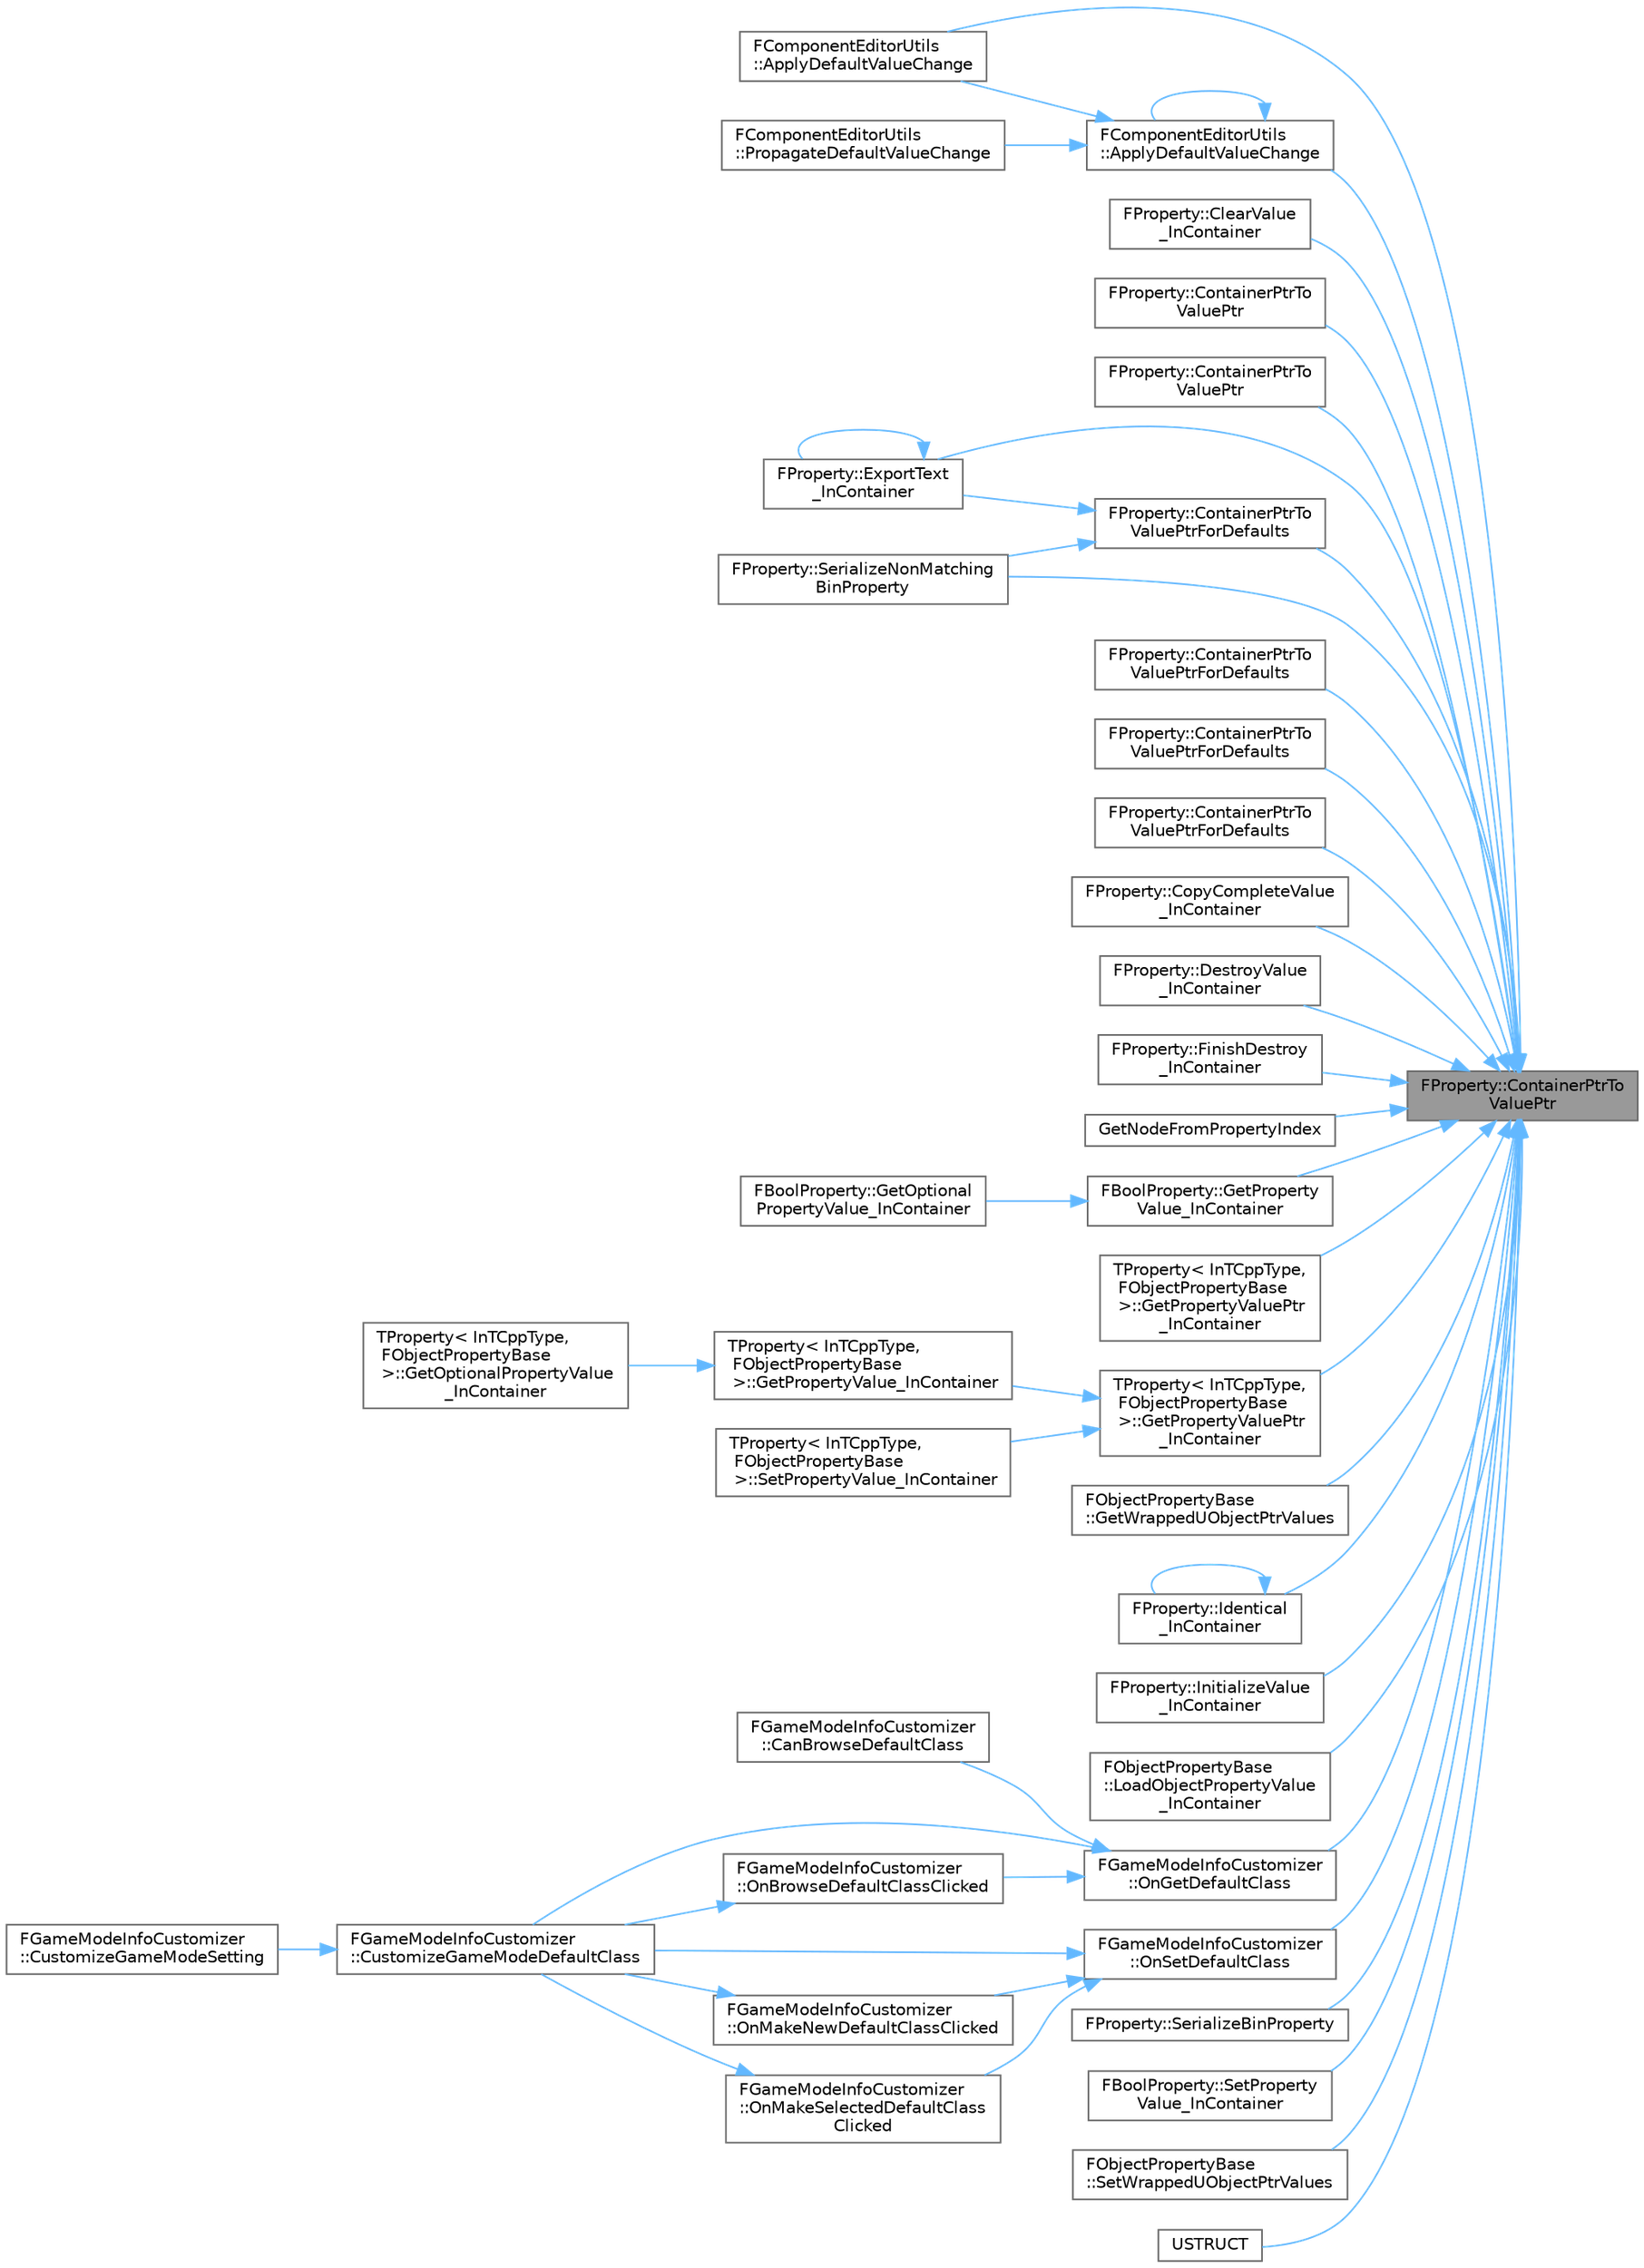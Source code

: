 digraph "FProperty::ContainerPtrToValuePtr"
{
 // INTERACTIVE_SVG=YES
 // LATEX_PDF_SIZE
  bgcolor="transparent";
  edge [fontname=Helvetica,fontsize=10,labelfontname=Helvetica,labelfontsize=10];
  node [fontname=Helvetica,fontsize=10,shape=box,height=0.2,width=0.4];
  rankdir="RL";
  Node1 [id="Node000001",label="FProperty::ContainerPtrTo\lValuePtr",height=0.2,width=0.4,color="gray40", fillcolor="grey60", style="filled", fontcolor="black",tooltip="Get the pointer to property value in a supplied 'container'."];
  Node1 -> Node2 [id="edge1_Node000001_Node000002",dir="back",color="steelblue1",style="solid",tooltip=" "];
  Node2 [id="Node000002",label="FComponentEditorUtils\l::ApplyDefaultValueChange",height=0.2,width=0.4,color="grey40", fillcolor="white", style="filled",URL="$d3/d4a/classFComponentEditorUtils.html#a5ea9232144f2b2fdd0479ec4eb9fa59f",tooltip=" "];
  Node1 -> Node3 [id="edge2_Node000001_Node000003",dir="back",color="steelblue1",style="solid",tooltip=" "];
  Node3 [id="Node000003",label="FComponentEditorUtils\l::ApplyDefaultValueChange",height=0.2,width=0.4,color="grey40", fillcolor="white", style="filled",URL="$d3/d4a/classFComponentEditorUtils.html#acf01024138f86216b279b69c2343dcb2",tooltip=" "];
  Node3 -> Node2 [id="edge3_Node000003_Node000002",dir="back",color="steelblue1",style="solid",tooltip=" "];
  Node3 -> Node3 [id="edge4_Node000003_Node000003",dir="back",color="steelblue1",style="solid",tooltip=" "];
  Node3 -> Node4 [id="edge5_Node000003_Node000004",dir="back",color="steelblue1",style="solid",tooltip=" "];
  Node4 [id="Node000004",label="FComponentEditorUtils\l::PropagateDefaultValueChange",height=0.2,width=0.4,color="grey40", fillcolor="white", style="filled",URL="$d3/d4a/classFComponentEditorUtils.html#a8e72d3e0fef2bf7a14a392c1a4cf2adf",tooltip=" "];
  Node1 -> Node5 [id="edge6_Node000001_Node000005",dir="back",color="steelblue1",style="solid",tooltip=" "];
  Node5 [id="Node000005",label="FProperty::ClearValue\l_InContainer",height=0.2,width=0.4,color="grey40", fillcolor="white", style="filled",URL="$d9/dbc/classFProperty.html#aa4e8d2b7f298121d1ecb0f57f4ad552a",tooltip="Zeros the value for this property."];
  Node1 -> Node6 [id="edge7_Node000001_Node000006",dir="back",color="steelblue1",style="solid",tooltip=" "];
  Node6 [id="Node000006",label="FProperty::ContainerPtrTo\lValuePtr",height=0.2,width=0.4,color="grey40", fillcolor="white", style="filled",URL="$d9/dbc/classFProperty.html#a6f4988ffa8f91aeec3336bf5d0713c6b",tooltip=" "];
  Node1 -> Node7 [id="edge8_Node000001_Node000007",dir="back",color="steelblue1",style="solid",tooltip=" "];
  Node7 [id="Node000007",label="FProperty::ContainerPtrTo\lValuePtr",height=0.2,width=0.4,color="grey40", fillcolor="white", style="filled",URL="$d9/dbc/classFProperty.html#ab21fc90dc6288451c55606bb7ca65855",tooltip=" "];
  Node1 -> Node8 [id="edge9_Node000001_Node000008",dir="back",color="steelblue1",style="solid",tooltip=" "];
  Node8 [id="Node000008",label="FProperty::ContainerPtrTo\lValuePtrForDefaults",height=0.2,width=0.4,color="grey40", fillcolor="white", style="filled",URL="$d9/dbc/classFProperty.html#a4b7ee9f108063d0c0852ae5b095f7b70",tooltip=" "];
  Node8 -> Node9 [id="edge10_Node000008_Node000009",dir="back",color="steelblue1",style="solid",tooltip=" "];
  Node9 [id="Node000009",label="FProperty::ExportText\l_InContainer",height=0.2,width=0.4,color="grey40", fillcolor="white", style="filled",URL="$d9/dbc/classFProperty.html#aadfab967c6bfc607931451f0bb817f6d",tooltip=" "];
  Node9 -> Node9 [id="edge11_Node000009_Node000009",dir="back",color="steelblue1",style="solid",tooltip=" "];
  Node8 -> Node10 [id="edge12_Node000008_Node000010",dir="back",color="steelblue1",style="solid",tooltip=" "];
  Node10 [id="Node000010",label="FProperty::SerializeNonMatching\lBinProperty",height=0.2,width=0.4,color="grey40", fillcolor="white", style="filled",URL="$d9/dbc/classFProperty.html#ad9318f700e4c0ce3ffb1374c6acce11b",tooltip="Serializes the property with the struct's data residing in Data, unless it matches the default."];
  Node1 -> Node11 [id="edge13_Node000001_Node000011",dir="back",color="steelblue1",style="solid",tooltip=" "];
  Node11 [id="Node000011",label="FProperty::ContainerPtrTo\lValuePtrForDefaults",height=0.2,width=0.4,color="grey40", fillcolor="white", style="filled",URL="$d9/dbc/classFProperty.html#a4b46b59ca7a9212ac55f805b62862c70",tooltip=" "];
  Node1 -> Node12 [id="edge14_Node000001_Node000012",dir="back",color="steelblue1",style="solid",tooltip=" "];
  Node12 [id="Node000012",label="FProperty::ContainerPtrTo\lValuePtrForDefaults",height=0.2,width=0.4,color="grey40", fillcolor="white", style="filled",URL="$d9/dbc/classFProperty.html#a2aeefd201349000a297f8793cf6dcb06",tooltip=" "];
  Node1 -> Node13 [id="edge15_Node000001_Node000013",dir="back",color="steelblue1",style="solid",tooltip=" "];
  Node13 [id="Node000013",label="FProperty::ContainerPtrTo\lValuePtrForDefaults",height=0.2,width=0.4,color="grey40", fillcolor="white", style="filled",URL="$d9/dbc/classFProperty.html#a0e6c16aaf08c93f989ac336216ac40a0",tooltip=" "];
  Node1 -> Node14 [id="edge16_Node000001_Node000014",dir="back",color="steelblue1",style="solid",tooltip=" "];
  Node14 [id="Node000014",label="FProperty::CopyCompleteValue\l_InContainer",height=0.2,width=0.4,color="grey40", fillcolor="white", style="filled",URL="$d9/dbc/classFProperty.html#a4cfe41233623a158e3e83701ebef1215",tooltip=" "];
  Node1 -> Node15 [id="edge17_Node000001_Node000015",dir="back",color="steelblue1",style="solid",tooltip=" "];
  Node15 [id="Node000015",label="FProperty::DestroyValue\l_InContainer",height=0.2,width=0.4,color="grey40", fillcolor="white", style="filled",URL="$d9/dbc/classFProperty.html#af48b2f7c805cb5d6f63f89be1d15f094",tooltip="Destroys the value for this property."];
  Node1 -> Node9 [id="edge18_Node000001_Node000009",dir="back",color="steelblue1",style="solid",tooltip=" "];
  Node1 -> Node16 [id="edge19_Node000001_Node000016",dir="back",color="steelblue1",style="solid",tooltip=" "];
  Node16 [id="Node000016",label="FProperty::FinishDestroy\l_InContainer",height=0.2,width=0.4,color="grey40", fillcolor="white", style="filled",URL="$d9/dbc/classFProperty.html#a1225876801a0cbccf7eea736212b21e7",tooltip="Applies appropriate finish destroy actions for the property if needed."];
  Node1 -> Node17 [id="edge20_Node000001_Node000017",dir="back",color="steelblue1",style="solid",tooltip=" "];
  Node17 [id="Node000017",label="GetNodeFromPropertyIndex",height=0.2,width=0.4,color="grey40", fillcolor="white", style="filled",URL="$dc/d81/AnimBlueprintGeneratedClass_8h.html#a3f6f31397aff2e801b3f5ba8af34552b",tooltip=" "];
  Node1 -> Node18 [id="edge21_Node000001_Node000018",dir="back",color="steelblue1",style="solid",tooltip=" "];
  Node18 [id="Node000018",label="FBoolProperty::GetProperty\lValue_InContainer",height=0.2,width=0.4,color="grey40", fillcolor="white", style="filled",URL="$de/d22/classFBoolProperty.html#ae2e4d78acaa9ab425fbdfc2c8a9c0738",tooltip=" "];
  Node18 -> Node19 [id="edge22_Node000018_Node000019",dir="back",color="steelblue1",style="solid",tooltip=" "];
  Node19 [id="Node000019",label="FBoolProperty::GetOptional\lPropertyValue_InContainer",height=0.2,width=0.4,color="grey40", fillcolor="white", style="filled",URL="$de/d22/classFBoolProperty.html#a9532ec6398259b58505c6827ccddc34b",tooltip=" "];
  Node1 -> Node20 [id="edge23_Node000001_Node000020",dir="back",color="steelblue1",style="solid",tooltip=" "];
  Node20 [id="Node000020",label="TProperty\< InTCppType,\l FObjectPropertyBase\l \>::GetPropertyValuePtr\l_InContainer",height=0.2,width=0.4,color="grey40", fillcolor="white", style="filled",URL="$d1/dc3/classTProperty.html#af4a1105706ce650fd4a5ff44ebd410e5",tooltip=" "];
  Node1 -> Node21 [id="edge24_Node000001_Node000021",dir="back",color="steelblue1",style="solid",tooltip=" "];
  Node21 [id="Node000021",label="TProperty\< InTCppType,\l FObjectPropertyBase\l \>::GetPropertyValuePtr\l_InContainer",height=0.2,width=0.4,color="grey40", fillcolor="white", style="filled",URL="$d1/dc3/classTProperty.html#a91bd7b32278ff3d6cd0350c827a886aa",tooltip=" "];
  Node21 -> Node22 [id="edge25_Node000021_Node000022",dir="back",color="steelblue1",style="solid",tooltip=" "];
  Node22 [id="Node000022",label="TProperty\< InTCppType,\l FObjectPropertyBase\l \>::GetPropertyValue_InContainer",height=0.2,width=0.4,color="grey40", fillcolor="white", style="filled",URL="$d1/dc3/classTProperty.html#a8d41e9b0f037f0847312d1db39e4a86f",tooltip=" "];
  Node22 -> Node23 [id="edge26_Node000022_Node000023",dir="back",color="steelblue1",style="solid",tooltip=" "];
  Node23 [id="Node000023",label="TProperty\< InTCppType,\l FObjectPropertyBase\l \>::GetOptionalPropertyValue\l_InContainer",height=0.2,width=0.4,color="grey40", fillcolor="white", style="filled",URL="$d1/dc3/classTProperty.html#ae6e04b76a5a4d8c2eab1e7e76a142a72",tooltip=" "];
  Node21 -> Node24 [id="edge27_Node000021_Node000024",dir="back",color="steelblue1",style="solid",tooltip=" "];
  Node24 [id="Node000024",label="TProperty\< InTCppType,\l FObjectPropertyBase\l \>::SetPropertyValue_InContainer",height=0.2,width=0.4,color="grey40", fillcolor="white", style="filled",URL="$d1/dc3/classTProperty.html#a7bada2e102838baf4ee128e3a5f370f6",tooltip=" "];
  Node1 -> Node25 [id="edge28_Node000001_Node000025",dir="back",color="steelblue1",style="solid",tooltip=" "];
  Node25 [id="Node000025",label="FObjectPropertyBase\l::GetWrappedUObjectPtrValues",height=0.2,width=0.4,color="grey40", fillcolor="white", style="filled",URL="$d6/d97/classFObjectPropertyBase.html#a55da24c8d9ea2e3e8dfebd95cb0bbbf8",tooltip=" "];
  Node1 -> Node26 [id="edge29_Node000001_Node000026",dir="back",color="steelblue1",style="solid",tooltip=" "];
  Node26 [id="Node000026",label="FProperty::Identical\l_InContainer",height=0.2,width=0.4,color="grey40", fillcolor="white", style="filled",URL="$d9/dbc/classFProperty.html#aa67838e6361627a93f1c7c1b4edad583",tooltip="Determines whether the property values are identical."];
  Node26 -> Node26 [id="edge30_Node000026_Node000026",dir="back",color="steelblue1",style="solid",tooltip=" "];
  Node1 -> Node27 [id="edge31_Node000001_Node000027",dir="back",color="steelblue1",style="solid",tooltip=" "];
  Node27 [id="Node000027",label="FProperty::InitializeValue\l_InContainer",height=0.2,width=0.4,color="grey40", fillcolor="white", style="filled",URL="$d9/dbc/classFProperty.html#a97c77de2a98693d2292804794b04c509",tooltip="Zeros, copies from the default, or calls the constructor for on the value for this property."];
  Node1 -> Node28 [id="edge32_Node000001_Node000028",dir="back",color="steelblue1",style="solid",tooltip=" "];
  Node28 [id="Node000028",label="FObjectPropertyBase\l::LoadObjectPropertyValue\l_InContainer",height=0.2,width=0.4,color="grey40", fillcolor="white", style="filled",URL="$d6/d97/classFObjectPropertyBase.html#a725436a77b69295cdb553c6d8333e677",tooltip=" "];
  Node1 -> Node29 [id="edge33_Node000001_Node000029",dir="back",color="steelblue1",style="solid",tooltip=" "];
  Node29 [id="Node000029",label="FGameModeInfoCustomizer\l::OnGetDefaultClass",height=0.2,width=0.4,color="grey40", fillcolor="white", style="filled",URL="$d8/d99/classFGameModeInfoCustomizer.html#ae70cc0445daafb48bf878afa4117e04a",tooltip="Find the current default class by property name."];
  Node29 -> Node30 [id="edge34_Node000029_Node000030",dir="back",color="steelblue1",style="solid",tooltip=" "];
  Node30 [id="Node000030",label="FGameModeInfoCustomizer\l::CanBrowseDefaultClass",height=0.2,width=0.4,color="grey40", fillcolor="white", style="filled",URL="$d8/d99/classFGameModeInfoCustomizer.html#adb938be48350e148069517baa1285cae",tooltip=" "];
  Node29 -> Node31 [id="edge35_Node000029_Node000031",dir="back",color="steelblue1",style="solid",tooltip=" "];
  Node31 [id="Node000031",label="FGameModeInfoCustomizer\l::CustomizeGameModeDefaultClass",height=0.2,width=0.4,color="grey40", fillcolor="white", style="filled",URL="$d8/d99/classFGameModeInfoCustomizer.html#a74d406f84c5b9f70518e8d34579a603e",tooltip="Create widget fo modifying a default class within the current GameMode."];
  Node31 -> Node32 [id="edge36_Node000031_Node000032",dir="back",color="steelblue1",style="solid",tooltip=" "];
  Node32 [id="Node000032",label="FGameModeInfoCustomizer\l::CustomizeGameModeSetting",height=0.2,width=0.4,color="grey40", fillcolor="white", style="filled",URL="$d8/d99/classFGameModeInfoCustomizer.html#ad7c2b7a819accac445cba2e1433a3540",tooltip="Add special customization for the GameMode setting."];
  Node29 -> Node33 [id="edge37_Node000029_Node000033",dir="back",color="steelblue1",style="solid",tooltip=" "];
  Node33 [id="Node000033",label="FGameModeInfoCustomizer\l::OnBrowseDefaultClassClicked",height=0.2,width=0.4,color="grey40", fillcolor="white", style="filled",URL="$d8/d99/classFGameModeInfoCustomizer.html#ade2a81c392edec8282adfc6e30cab81d",tooltip=" "];
  Node33 -> Node31 [id="edge38_Node000033_Node000031",dir="back",color="steelblue1",style="solid",tooltip=" "];
  Node1 -> Node34 [id="edge39_Node000001_Node000034",dir="back",color="steelblue1",style="solid",tooltip=" "];
  Node34 [id="Node000034",label="FGameModeInfoCustomizer\l::OnSetDefaultClass",height=0.2,width=0.4,color="grey40", fillcolor="white", style="filled",URL="$d8/d99/classFGameModeInfoCustomizer.html#a2a39d454a3b125216403449709824e10",tooltip="Set a new default class by property name."];
  Node34 -> Node31 [id="edge40_Node000034_Node000031",dir="back",color="steelblue1",style="solid",tooltip=" "];
  Node34 -> Node35 [id="edge41_Node000034_Node000035",dir="back",color="steelblue1",style="solid",tooltip=" "];
  Node35 [id="Node000035",label="FGameModeInfoCustomizer\l::OnMakeNewDefaultClassClicked",height=0.2,width=0.4,color="grey40", fillcolor="white", style="filled",URL="$d8/d99/classFGameModeInfoCustomizer.html#a428d5673e6f730b54cb9e4f82187c4ed",tooltip=" "];
  Node35 -> Node31 [id="edge42_Node000035_Node000031",dir="back",color="steelblue1",style="solid",tooltip=" "];
  Node34 -> Node36 [id="edge43_Node000034_Node000036",dir="back",color="steelblue1",style="solid",tooltip=" "];
  Node36 [id="Node000036",label="FGameModeInfoCustomizer\l::OnMakeSelectedDefaultClass\lClicked",height=0.2,width=0.4,color="grey40", fillcolor="white", style="filled",URL="$d8/d99/classFGameModeInfoCustomizer.html#a2dffcf1881b3be27497bee48e5ddf977",tooltip=" "];
  Node36 -> Node31 [id="edge44_Node000036_Node000031",dir="back",color="steelblue1",style="solid",tooltip=" "];
  Node1 -> Node37 [id="edge45_Node000001_Node000037",dir="back",color="steelblue1",style="solid",tooltip=" "];
  Node37 [id="Node000037",label="FProperty::SerializeBinProperty",height=0.2,width=0.4,color="grey40", fillcolor="white", style="filled",URL="$d9/dbc/classFProperty.html#a0db068b7247e35246a3832b6b6c45b4c",tooltip="Serializes the property with the struct's data residing in Data."];
  Node1 -> Node10 [id="edge46_Node000001_Node000010",dir="back",color="steelblue1",style="solid",tooltip=" "];
  Node1 -> Node38 [id="edge47_Node000001_Node000038",dir="back",color="steelblue1",style="solid",tooltip=" "];
  Node38 [id="Node000038",label="FBoolProperty::SetProperty\lValue_InContainer",height=0.2,width=0.4,color="grey40", fillcolor="white", style="filled",URL="$de/d22/classFBoolProperty.html#af9e6e70f339d242b93a4c4f53fbd5df5",tooltip=" "];
  Node1 -> Node39 [id="edge48_Node000001_Node000039",dir="back",color="steelblue1",style="solid",tooltip=" "];
  Node39 [id="Node000039",label="FObjectPropertyBase\l::SetWrappedUObjectPtrValues",height=0.2,width=0.4,color="grey40", fillcolor="white", style="filled",URL="$d6/d97/classFObjectPropertyBase.html#a2cc3c6831ead3b59a29b65b84134c589",tooltip=" "];
  Node1 -> Node40 [id="edge49_Node000001_Node000040",dir="back",color="steelblue1",style="solid",tooltip=" "];
  Node40 [id="Node000040",label="USTRUCT",height=0.2,width=0.4,color="grey40", fillcolor="white", style="filled",URL="$dd/d5b/AIDataProvider_8h.html#af325c00c8685aa89bf529e2c706fc6cb",tooltip="AIDataProvider is an object that can provide collection of properties associated with bound pawn owne..."];
}
